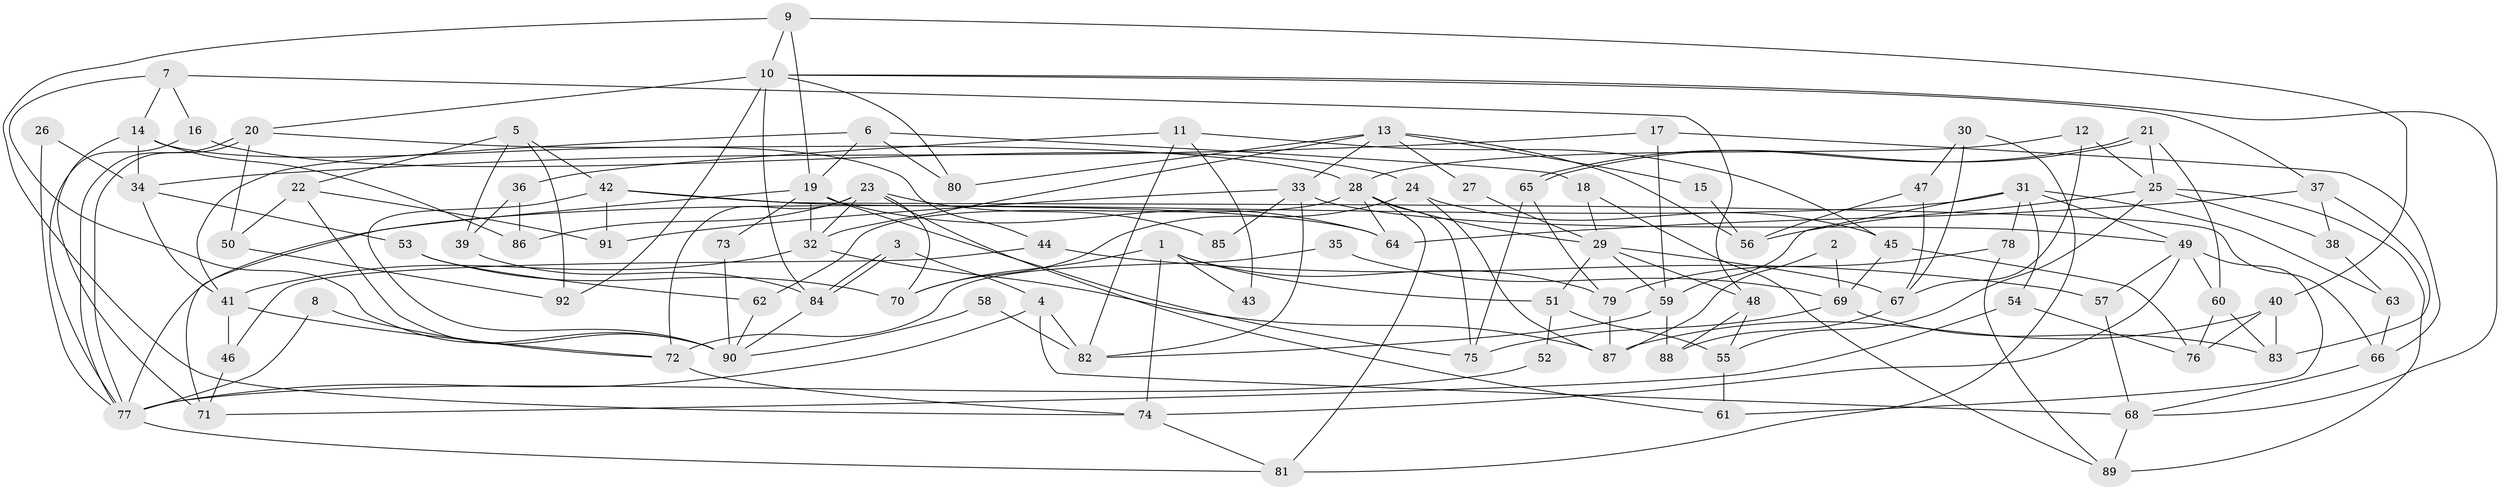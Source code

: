 // coarse degree distribution, {6: 0.10869565217391304, 8: 0.10869565217391304, 5: 0.2826086956521739, 4: 0.1956521739130435, 3: 0.10869565217391304, 7: 0.13043478260869565, 2: 0.021739130434782608, 11: 0.021739130434782608, 9: 0.021739130434782608}
// Generated by graph-tools (version 1.1) at 2025/37/03/04/25 23:37:05]
// undirected, 92 vertices, 184 edges
graph export_dot {
  node [color=gray90,style=filled];
  1;
  2;
  3;
  4;
  5;
  6;
  7;
  8;
  9;
  10;
  11;
  12;
  13;
  14;
  15;
  16;
  17;
  18;
  19;
  20;
  21;
  22;
  23;
  24;
  25;
  26;
  27;
  28;
  29;
  30;
  31;
  32;
  33;
  34;
  35;
  36;
  37;
  38;
  39;
  40;
  41;
  42;
  43;
  44;
  45;
  46;
  47;
  48;
  49;
  50;
  51;
  52;
  53;
  54;
  55;
  56;
  57;
  58;
  59;
  60;
  61;
  62;
  63;
  64;
  65;
  66;
  67;
  68;
  69;
  70;
  71;
  72;
  73;
  74;
  75;
  76;
  77;
  78;
  79;
  80;
  81;
  82;
  83;
  84;
  85;
  86;
  87;
  88;
  89;
  90;
  91;
  92;
  1 -- 74;
  1 -- 70;
  1 -- 43;
  1 -- 51;
  1 -- 79;
  2 -- 87;
  2 -- 69;
  3 -- 84;
  3 -- 84;
  3 -- 4;
  4 -- 77;
  4 -- 68;
  4 -- 82;
  5 -- 92;
  5 -- 39;
  5 -- 22;
  5 -- 42;
  6 -- 18;
  6 -- 80;
  6 -- 19;
  6 -- 41;
  7 -- 48;
  7 -- 90;
  7 -- 14;
  7 -- 16;
  8 -- 72;
  8 -- 77;
  9 -- 19;
  9 -- 10;
  9 -- 40;
  9 -- 74;
  10 -- 68;
  10 -- 37;
  10 -- 20;
  10 -- 80;
  10 -- 84;
  10 -- 92;
  11 -- 45;
  11 -- 82;
  11 -- 36;
  11 -- 43;
  12 -- 25;
  12 -- 28;
  12 -- 67;
  13 -- 32;
  13 -- 33;
  13 -- 15;
  13 -- 27;
  13 -- 56;
  13 -- 80;
  14 -- 71;
  14 -- 34;
  14 -- 44;
  14 -- 86;
  15 -- 56;
  16 -- 77;
  16 -- 24;
  17 -- 66;
  17 -- 59;
  17 -- 34;
  18 -- 89;
  18 -- 29;
  19 -- 64;
  19 -- 32;
  19 -- 71;
  19 -- 73;
  19 -- 75;
  20 -- 77;
  20 -- 77;
  20 -- 28;
  20 -- 50;
  21 -- 65;
  21 -- 65;
  21 -- 60;
  21 -- 25;
  22 -- 90;
  22 -- 50;
  22 -- 91;
  23 -- 72;
  23 -- 32;
  23 -- 61;
  23 -- 70;
  23 -- 85;
  23 -- 86;
  24 -- 87;
  24 -- 45;
  24 -- 70;
  25 -- 55;
  25 -- 38;
  25 -- 56;
  25 -- 89;
  26 -- 77;
  26 -- 34;
  27 -- 29;
  28 -- 75;
  28 -- 29;
  28 -- 62;
  28 -- 64;
  28 -- 81;
  29 -- 67;
  29 -- 48;
  29 -- 51;
  29 -- 59;
  30 -- 47;
  30 -- 81;
  30 -- 67;
  31 -- 77;
  31 -- 49;
  31 -- 54;
  31 -- 59;
  31 -- 63;
  31 -- 78;
  32 -- 41;
  32 -- 87;
  33 -- 82;
  33 -- 91;
  33 -- 49;
  33 -- 85;
  34 -- 41;
  34 -- 53;
  35 -- 69;
  35 -- 72;
  36 -- 86;
  36 -- 39;
  37 -- 64;
  37 -- 83;
  37 -- 38;
  38 -- 63;
  39 -- 84;
  40 -- 76;
  40 -- 83;
  40 -- 87;
  41 -- 46;
  41 -- 72;
  42 -- 90;
  42 -- 64;
  42 -- 66;
  42 -- 91;
  44 -- 57;
  44 -- 46;
  45 -- 76;
  45 -- 69;
  46 -- 71;
  47 -- 67;
  47 -- 56;
  48 -- 88;
  48 -- 55;
  49 -- 61;
  49 -- 57;
  49 -- 60;
  49 -- 74;
  50 -- 92;
  51 -- 52;
  51 -- 55;
  52 -- 77;
  53 -- 70;
  53 -- 62;
  54 -- 71;
  54 -- 76;
  55 -- 61;
  57 -- 68;
  58 -- 90;
  58 -- 82;
  59 -- 82;
  59 -- 88;
  60 -- 83;
  60 -- 76;
  62 -- 90;
  63 -- 66;
  65 -- 79;
  65 -- 75;
  66 -- 68;
  67 -- 88;
  68 -- 89;
  69 -- 75;
  69 -- 83;
  72 -- 74;
  73 -- 90;
  74 -- 81;
  77 -- 81;
  78 -- 79;
  78 -- 89;
  79 -- 87;
  84 -- 90;
}
